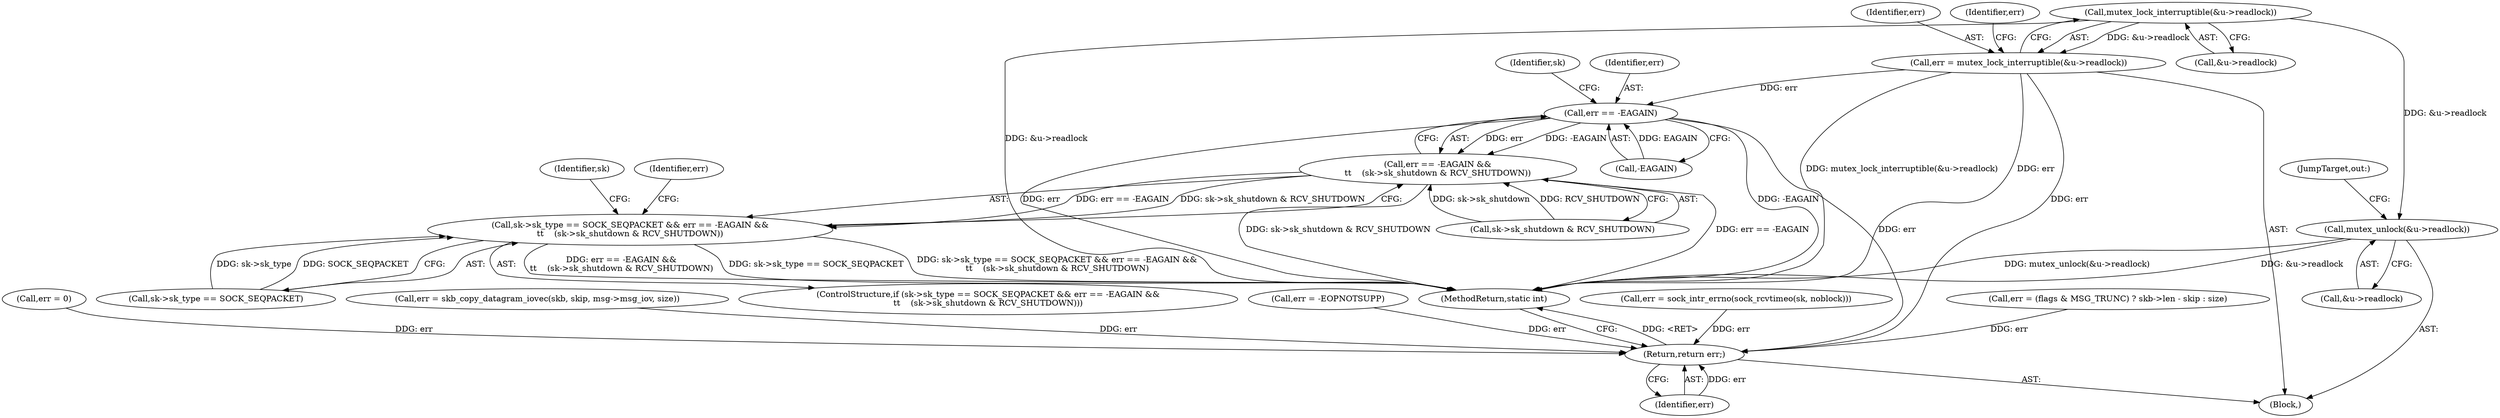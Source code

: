 digraph "0_linux_f3d3342602f8bcbf37d7c46641cb9bca7618eb1c_35@API" {
"1000147" [label="(Call,mutex_lock_interruptible(&u->readlock))"];
"1000145" [label="(Call,err = mutex_lock_interruptible(&u->readlock))"];
"1000192" [label="(Call,err == -EAGAIN)"];
"1000191" [label="(Call,err == -EAGAIN &&\n\t\t    (sk->sk_shutdown & RCV_SHUTDOWN))"];
"1000185" [label="(Call,sk->sk_type == SOCK_SEQPACKET && err == -EAGAIN &&\n\t\t    (sk->sk_shutdown & RCV_SHUTDOWN))"];
"1000386" [label="(Return,return err;)"];
"1000380" [label="(Call,mutex_unlock(&u->readlock))"];
"1000205" [label="(Identifier,sk)"];
"1000388" [label="(MethodReturn,static int)"];
"1000198" [label="(Identifier,sk)"];
"1000136" [label="(Call,err = -EOPNOTSUPP)"];
"1000155" [label="(Call,err = sock_intr_errno(sock_rcvtimeo(sk, noblock)))"];
"1000386" [label="(Return,return err;)"];
"1000356" [label="(Call,err = (flags & MSG_TRUNC) ? skb->len - skip : size)"];
"1000146" [label="(Identifier,err)"];
"1000385" [label="(JumpTarget,out:)"];
"1000186" [label="(Call,sk->sk_type == SOCK_SEQPACKET)"];
"1000196" [label="(Call,sk->sk_shutdown & RCV_SHUTDOWN)"];
"1000387" [label="(Identifier,err)"];
"1000380" [label="(Call,mutex_unlock(&u->readlock))"];
"1000192" [label="(Call,err == -EAGAIN)"];
"1000201" [label="(Call,err = 0)"];
"1000153" [label="(Identifier,err)"];
"1000184" [label="(ControlStructure,if (sk->sk_type == SOCK_SEQPACKET && err == -EAGAIN &&\n\t\t    (sk->sk_shutdown & RCV_SHUTDOWN)))"];
"1000193" [label="(Identifier,err)"];
"1000202" [label="(Identifier,err)"];
"1000255" [label="(Call,err = skb_copy_datagram_iovec(skb, skip, msg->msg_iov, size))"];
"1000147" [label="(Call,mutex_lock_interruptible(&u->readlock))"];
"1000148" [label="(Call,&u->readlock)"];
"1000185" [label="(Call,sk->sk_type == SOCK_SEQPACKET && err == -EAGAIN &&\n\t\t    (sk->sk_shutdown & RCV_SHUTDOWN))"];
"1000381" [label="(Call,&u->readlock)"];
"1000191" [label="(Call,err == -EAGAIN &&\n\t\t    (sk->sk_shutdown & RCV_SHUTDOWN))"];
"1000194" [label="(Call,-EAGAIN)"];
"1000145" [label="(Call,err = mutex_lock_interruptible(&u->readlock))"];
"1000108" [label="(Block,)"];
"1000147" -> "1000145"  [label="AST: "];
"1000147" -> "1000148"  [label="CFG: "];
"1000148" -> "1000147"  [label="AST: "];
"1000145" -> "1000147"  [label="CFG: "];
"1000147" -> "1000388"  [label="DDG: &u->readlock"];
"1000147" -> "1000145"  [label="DDG: &u->readlock"];
"1000147" -> "1000380"  [label="DDG: &u->readlock"];
"1000145" -> "1000108"  [label="AST: "];
"1000146" -> "1000145"  [label="AST: "];
"1000153" -> "1000145"  [label="CFG: "];
"1000145" -> "1000388"  [label="DDG: err"];
"1000145" -> "1000388"  [label="DDG: mutex_lock_interruptible(&u->readlock)"];
"1000145" -> "1000192"  [label="DDG: err"];
"1000145" -> "1000386"  [label="DDG: err"];
"1000192" -> "1000191"  [label="AST: "];
"1000192" -> "1000194"  [label="CFG: "];
"1000193" -> "1000192"  [label="AST: "];
"1000194" -> "1000192"  [label="AST: "];
"1000198" -> "1000192"  [label="CFG: "];
"1000191" -> "1000192"  [label="CFG: "];
"1000192" -> "1000388"  [label="DDG: -EAGAIN"];
"1000192" -> "1000388"  [label="DDG: err"];
"1000192" -> "1000191"  [label="DDG: err"];
"1000192" -> "1000191"  [label="DDG: -EAGAIN"];
"1000194" -> "1000192"  [label="DDG: EAGAIN"];
"1000192" -> "1000386"  [label="DDG: err"];
"1000191" -> "1000185"  [label="AST: "];
"1000191" -> "1000196"  [label="CFG: "];
"1000196" -> "1000191"  [label="AST: "];
"1000185" -> "1000191"  [label="CFG: "];
"1000191" -> "1000388"  [label="DDG: sk->sk_shutdown & RCV_SHUTDOWN"];
"1000191" -> "1000388"  [label="DDG: err == -EAGAIN"];
"1000191" -> "1000185"  [label="DDG: err == -EAGAIN"];
"1000191" -> "1000185"  [label="DDG: sk->sk_shutdown & RCV_SHUTDOWN"];
"1000196" -> "1000191"  [label="DDG: sk->sk_shutdown"];
"1000196" -> "1000191"  [label="DDG: RCV_SHUTDOWN"];
"1000185" -> "1000184"  [label="AST: "];
"1000185" -> "1000186"  [label="CFG: "];
"1000186" -> "1000185"  [label="AST: "];
"1000202" -> "1000185"  [label="CFG: "];
"1000205" -> "1000185"  [label="CFG: "];
"1000185" -> "1000388"  [label="DDG: sk->sk_type == SOCK_SEQPACKET"];
"1000185" -> "1000388"  [label="DDG: sk->sk_type == SOCK_SEQPACKET && err == -EAGAIN &&\n\t\t    (sk->sk_shutdown & RCV_SHUTDOWN)"];
"1000185" -> "1000388"  [label="DDG: err == -EAGAIN &&\n\t\t    (sk->sk_shutdown & RCV_SHUTDOWN)"];
"1000186" -> "1000185"  [label="DDG: sk->sk_type"];
"1000186" -> "1000185"  [label="DDG: SOCK_SEQPACKET"];
"1000386" -> "1000108"  [label="AST: "];
"1000386" -> "1000387"  [label="CFG: "];
"1000387" -> "1000386"  [label="AST: "];
"1000388" -> "1000386"  [label="CFG: "];
"1000386" -> "1000388"  [label="DDG: <RET>"];
"1000387" -> "1000386"  [label="DDG: err"];
"1000356" -> "1000386"  [label="DDG: err"];
"1000155" -> "1000386"  [label="DDG: err"];
"1000255" -> "1000386"  [label="DDG: err"];
"1000136" -> "1000386"  [label="DDG: err"];
"1000201" -> "1000386"  [label="DDG: err"];
"1000380" -> "1000108"  [label="AST: "];
"1000380" -> "1000381"  [label="CFG: "];
"1000381" -> "1000380"  [label="AST: "];
"1000385" -> "1000380"  [label="CFG: "];
"1000380" -> "1000388"  [label="DDG: mutex_unlock(&u->readlock)"];
"1000380" -> "1000388"  [label="DDG: &u->readlock"];
}
